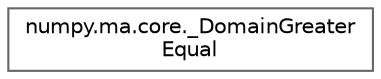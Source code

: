 digraph "Graphical Class Hierarchy"
{
 // LATEX_PDF_SIZE
  bgcolor="transparent";
  edge [fontname=Helvetica,fontsize=10,labelfontname=Helvetica,labelfontsize=10];
  node [fontname=Helvetica,fontsize=10,shape=box,height=0.2,width=0.4];
  rankdir="LR";
  Node0 [id="Node000000",label="numpy.ma.core._DomainGreater\lEqual",height=0.2,width=0.4,color="grey40", fillcolor="white", style="filled",URL="$d2/dc8/classnumpy_1_1ma_1_1core_1_1__DomainGreaterEqual.html",tooltip=" "];
}
